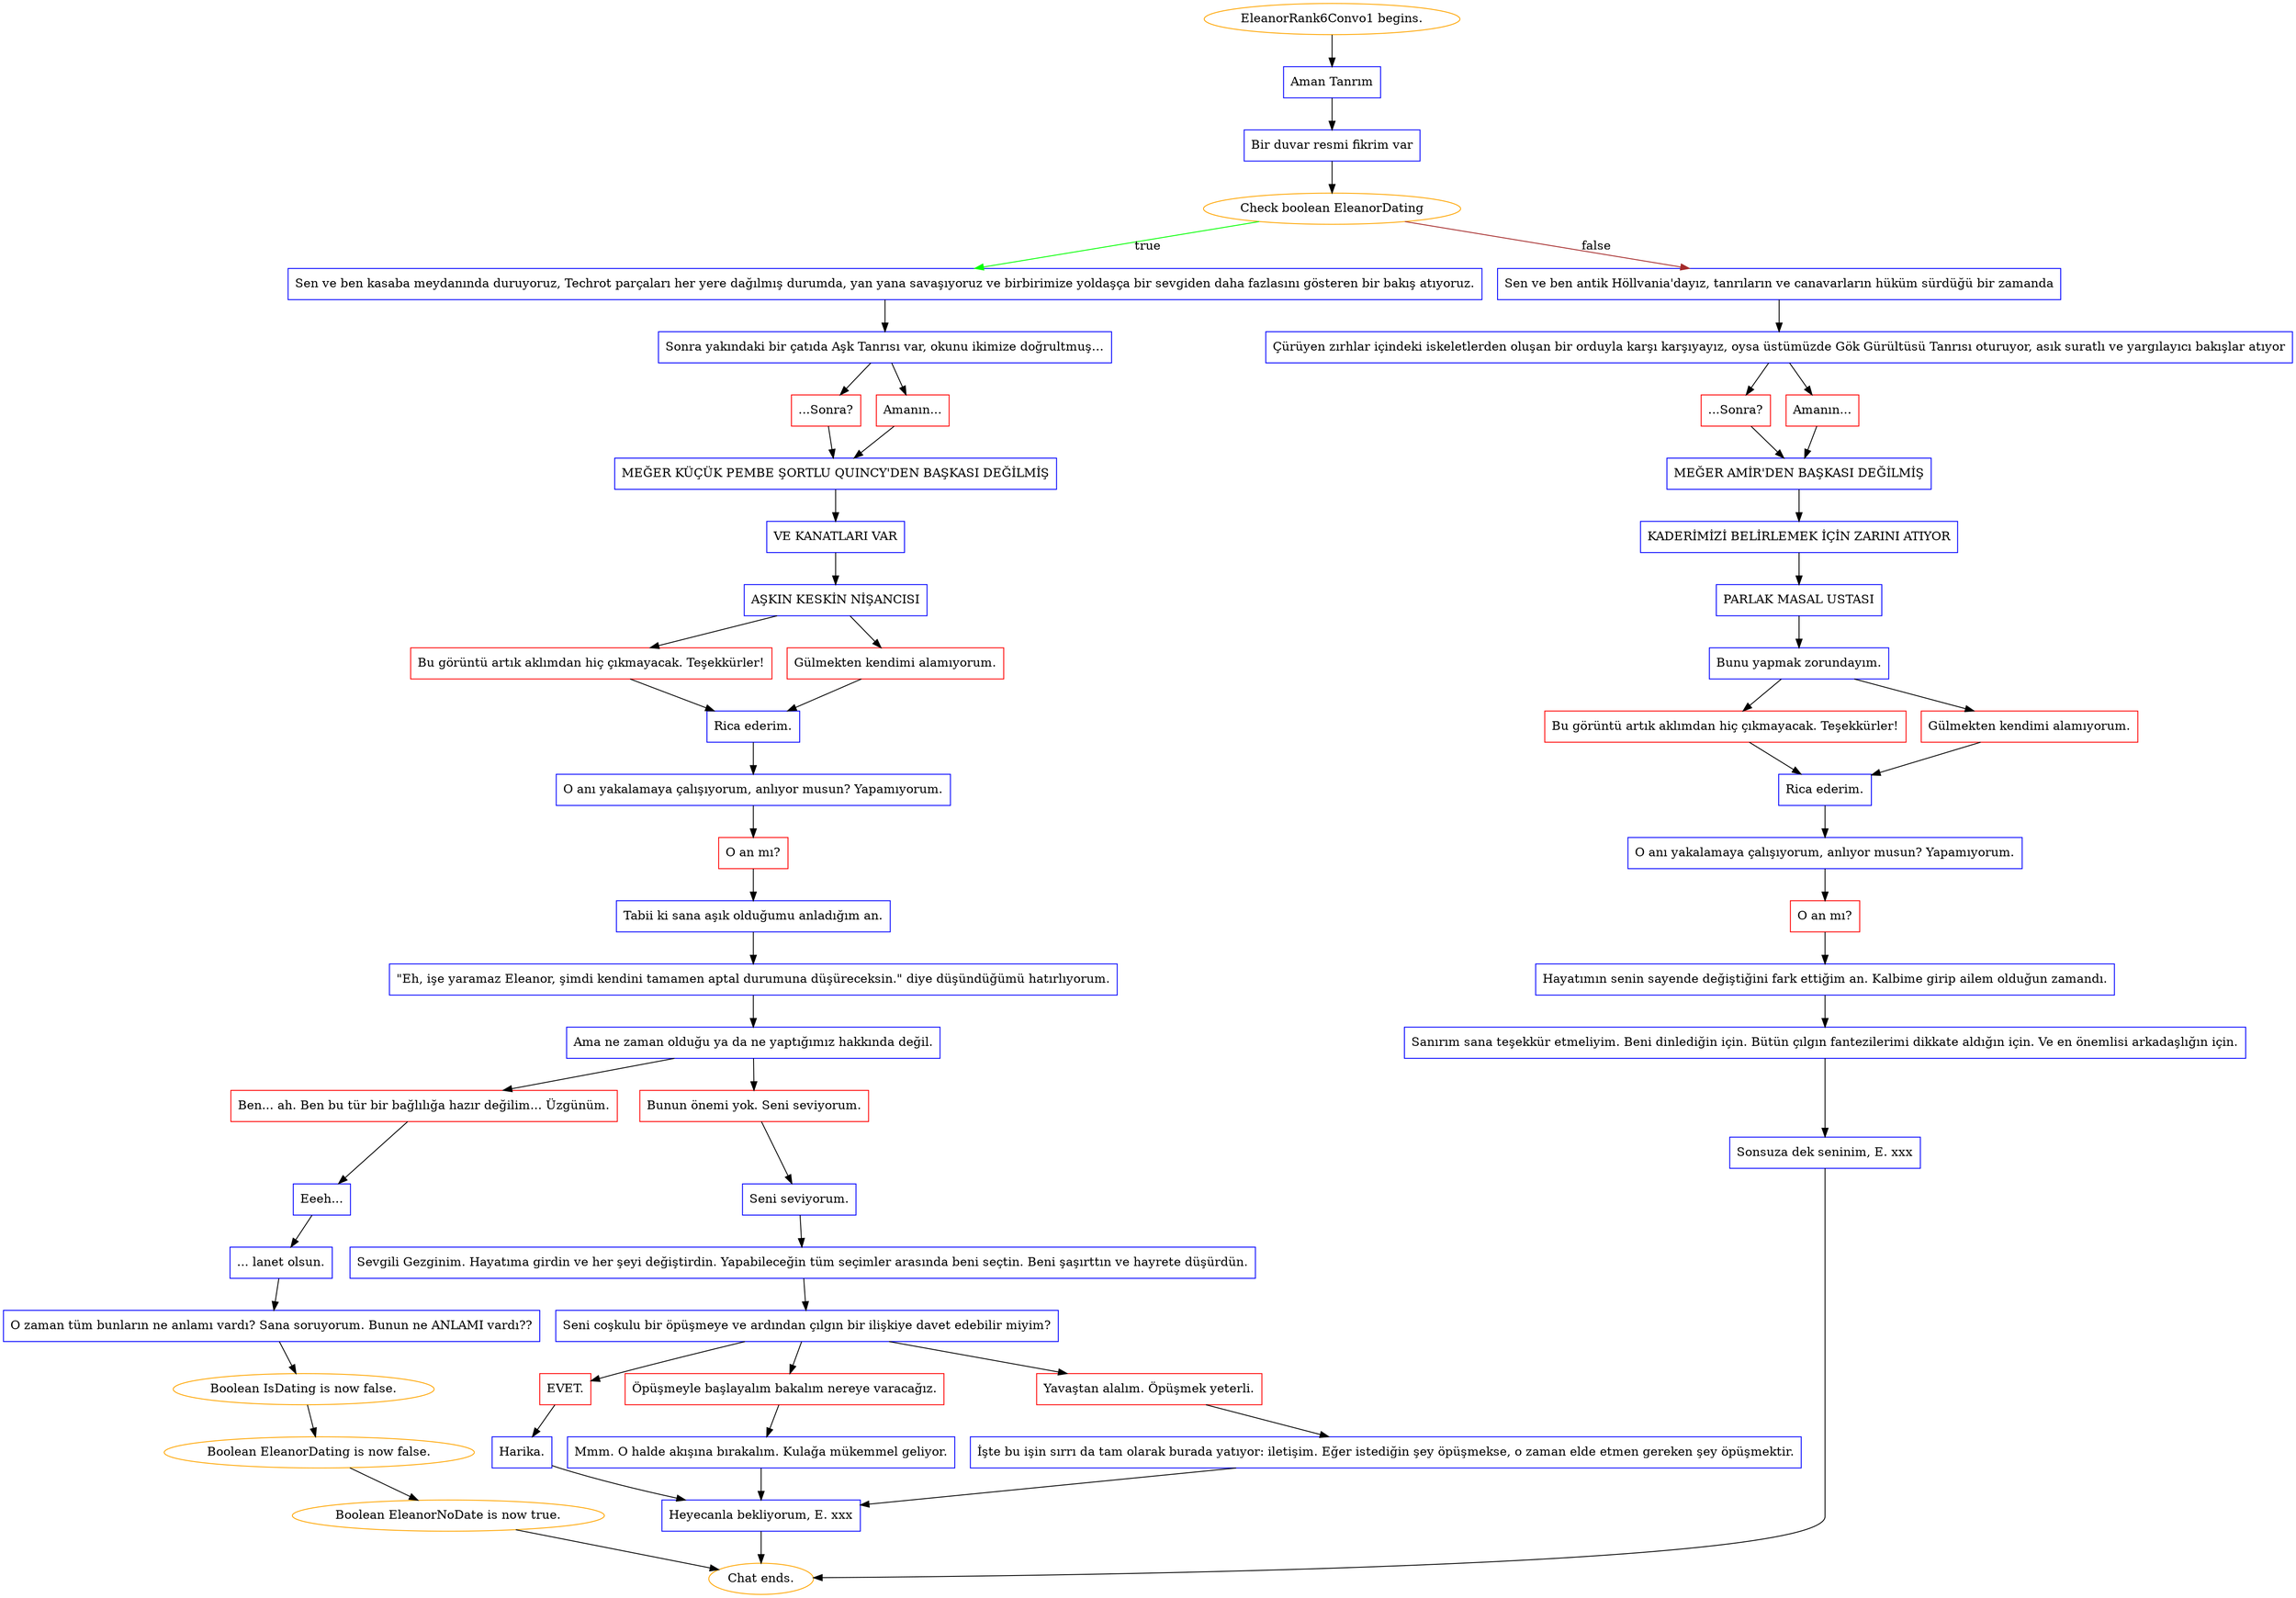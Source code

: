 digraph {
	"EleanorRank6Convo1 begins." [color=orange];
		"EleanorRank6Convo1 begins." -> j4240245324;
	j4240245324 [label="Aman Tanrım",shape=box,color=blue];
		j4240245324 -> j1838528225;
	j1838528225 [label="Bir duvar resmi fikrim var",shape=box,color=blue];
		j1838528225 -> j301208063;
	j301208063 [label="Check boolean EleanorDating",color=orange];
		j301208063 -> j306422795 [label=true,color=green];
		j301208063 -> j38897283 [label=false,color=brown];
	j306422795 [label="Sen ve ben kasaba meydanında duruyoruz, Techrot parçaları her yere dağılmış durumda, yan yana savaşıyoruz ve birbirimize yoldaşça bir sevgiden daha fazlasını gösteren bir bakış atıyoruz.",shape=box,color=blue];
		j306422795 -> j399063531;
	j38897283 [label="Sen ve ben antik Höllvania'dayız, tanrıların ve canavarların hüküm sürdüğü bir zamanda",shape=box,color=blue];
		j38897283 -> j518664404;
	j399063531 [label="Sonra yakındaki bir çatıda Aşk Tanrısı var, okunu ikimize doğrultmuş…",shape=box,color=blue];
		j399063531 -> j1258896135;
		j399063531 -> j3759690307;
	j518664404 [label="Çürüyen zırhlar içindeki iskeletlerden oluşan bir orduyla karşı karşıyayız, oysa üstümüzde Gök Gürültüsü Tanrısı oturuyor, asık suratlı ve yargılayıcı bakışlar atıyor",shape=box,color=blue];
		j518664404 -> j3812774528;
		j518664404 -> j1139505241;
	j1258896135 [label="...Sonra?",shape=box,color=red];
		j1258896135 -> j4161920880;
	j3759690307 [label="Amanın...",shape=box,color=red];
		j3759690307 -> j4161920880;
	j3812774528 [label="...Sonra?",shape=box,color=red];
		j3812774528 -> j1162226524;
	j1139505241 [label="Amanın...",shape=box,color=red];
		j1139505241 -> j1162226524;
	j4161920880 [label="MEĞER KÜÇÜK PEMBE ŞORTLU QUINCY'DEN BAŞKASI DEĞİLMİŞ",shape=box,color=blue];
		j4161920880 -> j3488109913;
	j1162226524 [label="MEĞER AMİR'DEN BAŞKASI DEĞİLMİŞ",shape=box,color=blue];
		j1162226524 -> j2213124221;
	j3488109913 [label="VE KANATLARI VAR",shape=box,color=blue];
		j3488109913 -> j3978339049;
	j2213124221 [label="KADERİMİZİ BELİRLEMEK İÇİN ZARINI ATIYOR",shape=box,color=blue];
		j2213124221 -> j1520863184;
	j3978339049 [label="AŞKIN KESKİN NİŞANCISI",shape=box,color=blue];
		j3978339049 -> j3162710304;
		j3978339049 -> j3503589517;
	j1520863184 [label="PARLAK MASAL USTASI",shape=box,color=blue];
		j1520863184 -> j154220101;
	j3162710304 [label="Bu görüntü artık aklımdan hiç çıkmayacak. Teşekkürler!",shape=box,color=red];
		j3162710304 -> j2276867744;
	j3503589517 [label="Gülmekten kendimi alamıyorum.",shape=box,color=red];
		j3503589517 -> j2276867744;
	j154220101 [label="Bunu yapmak zorundayım.",shape=box,color=blue];
		j154220101 -> j3858323964;
		j154220101 -> j4262700068;
	j2276867744 [label="Rica ederim.",shape=box,color=blue];
		j2276867744 -> j2460024518;
	j3858323964 [label="Bu görüntü artık aklımdan hiç çıkmayacak. Teşekkürler!",shape=box,color=red];
		j3858323964 -> j979128742;
	j4262700068 [label="Gülmekten kendimi alamıyorum.",shape=box,color=red];
		j4262700068 -> j979128742;
	j2460024518 [label="O anı yakalamaya çalışıyorum, anlıyor musun? Yapamıyorum.",shape=box,color=blue];
		j2460024518 -> j2862283166;
	j979128742 [label="Rica ederim.",shape=box,color=blue];
		j979128742 -> j1781986406;
	j2862283166 [label="O an mı?",shape=box,color=red];
		j2862283166 -> j3815778233;
	j1781986406 [label="O anı yakalamaya çalışıyorum, anlıyor musun? Yapamıyorum.",shape=box,color=blue];
		j1781986406 -> j3435127638;
	j3815778233 [label="Tabii ki sana aşık olduğumu anladığım an.",shape=box,color=blue];
		j3815778233 -> j3032268235;
	j3435127638 [label="O an mı?",shape=box,color=red];
		j3435127638 -> j677286772;
	j3032268235 [label="\"Eh, işe yaramaz Eleanor, şimdi kendini tamamen aptal durumuna düşüreceksin.\" diye düşündüğümü hatırlıyorum.",shape=box,color=blue];
		j3032268235 -> j677100234;
	j677286772 [label="Hayatımın senin sayende değiştiğini fark ettiğim an. Kalbime girip ailem olduğun zamandı.",shape=box,color=blue];
		j677286772 -> j378012207;
	j677100234 [label="Ama ne zaman olduğu ya da ne yaptığımız hakkında değil.",shape=box,color=blue];
		j677100234 -> j4177319616;
		j677100234 -> j2471966402;
	j378012207 [label="Sanırım sana teşekkür etmeliyim. Beni dinlediğin için. Bütün çılgın fantezilerimi dikkate aldığın için. Ve en önemlisi arkadaşlığın için.",shape=box,color=blue];
		j378012207 -> j608814727;
	j4177319616 [label="Ben... ah. Ben bu tür bir bağlılığa hazır değilim... Üzgünüm.",shape=box,color=red];
		j4177319616 -> j1609519854;
	j2471966402 [label="Bunun önemi yok. Seni seviyorum.",shape=box,color=red];
		j2471966402 -> j4245882834;
	j608814727 [label="Sonsuza dek seninim, E. xxx",shape=box,color=blue];
		j608814727 -> "Chat ends.";
	j1609519854 [label="Eeeh...",shape=box,color=blue];
		j1609519854 -> j1822609521;
	j4245882834 [label="Seni seviyorum.",shape=box,color=blue];
		j4245882834 -> j794322744;
	"Chat ends." [color=orange];
	j1822609521 [label="... lanet olsun.",shape=box,color=blue];
		j1822609521 -> j2702915543;
	j794322744 [label="Sevgili Gezginim. Hayatıma girdin ve her şeyi değiştirdin. Yapabileceğin tüm seçimler arasında beni seçtin. Beni şaşırttın ve hayrete düşürdün.",shape=box,color=blue];
		j794322744 -> j711633391;
	j2702915543 [label="O zaman tüm bunların ne anlamı vardı? Sana soruyorum. Bunun ne ANLAMI vardı??",shape=box,color=blue];
		j2702915543 -> j3127028283;
	j711633391 [label="Seni coşkulu bir öpüşmeye ve ardından çılgın bir ilişkiye davet edebilir miyim?",shape=box,color=blue];
		j711633391 -> j2335255085;
		j711633391 -> j3832833135;
		j711633391 -> j187354866;
	j3127028283 [label="Boolean IsDating is now false.",color=orange];
		j3127028283 -> j3856107511;
	j2335255085 [label="EVET.",shape=box,color=red];
		j2335255085 -> j3573317779;
	j3832833135 [label="Öpüşmeyle başlayalım bakalım nereye varacağız.",shape=box,color=red];
		j3832833135 -> j3609026485;
	j187354866 [label="Yavaştan alalım. Öpüşmek yeterli.",shape=box,color=red];
		j187354866 -> j1882324640;
	j3856107511 [label="Boolean EleanorDating is now false.",color=orange];
		j3856107511 -> j2728200779;
	j3573317779 [label="Harika.",shape=box,color=blue];
		j3573317779 -> j2417928566;
	j3609026485 [label="Mmm. O halde akışına bırakalım. Kulağa mükemmel geliyor.",shape=box,color=blue];
		j3609026485 -> j2417928566;
	j1882324640 [label="İşte bu işin sırrı da tam olarak burada yatıyor: iletişim. Eğer istediğin şey öpüşmekse, o zaman elde etmen gereken şey öpüşmektir.",shape=box,color=blue];
		j1882324640 -> j2417928566;
	j2728200779 [label="Boolean EleanorNoDate is now true.",color=orange];
		j2728200779 -> "Chat ends.";
	j2417928566 [label="Heyecanla bekliyorum, E. xxx",shape=box,color=blue];
		j2417928566 -> "Chat ends.";
}